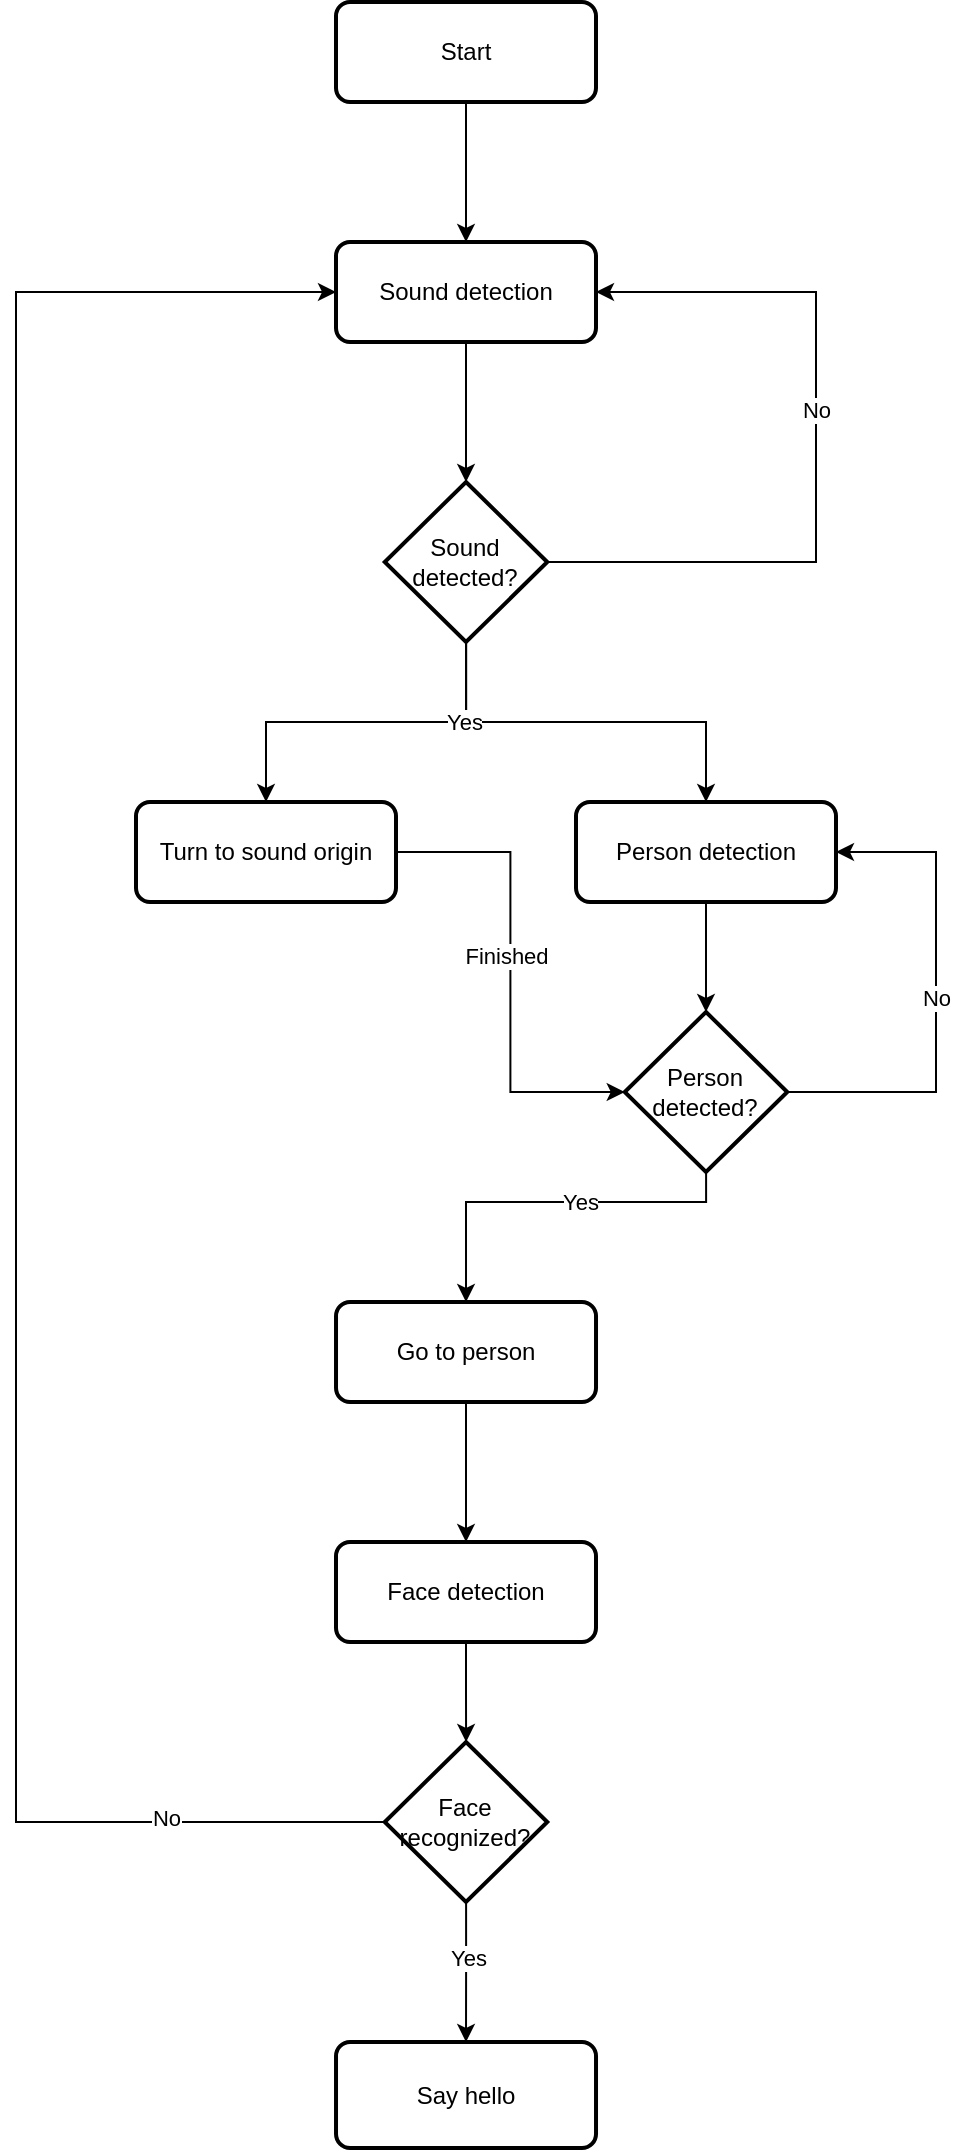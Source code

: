 <mxfile version="21.3.8" type="browser">
  <diagram name="Page-1" id="Q3MyKk3UWls5-gNEdi5s">
    <mxGraphModel dx="1114" dy="594" grid="1" gridSize="10" guides="1" tooltips="1" connect="1" arrows="1" fold="1" page="1" pageScale="1" pageWidth="827" pageHeight="1169" math="0" shadow="0">
      <root>
        <mxCell id="0" />
        <mxCell id="1" parent="0" />
        <mxCell id="XPkbCpDwy4jGDTy-l4ku-47" style="edgeStyle=orthogonalEdgeStyle;rounded=0;orthogonalLoop=1;jettySize=auto;html=1;entryX=0.5;entryY=0;entryDx=0;entryDy=0;" parent="1" source="XPkbCpDwy4jGDTy-l4ku-27" target="XPkbCpDwy4jGDTy-l4ku-40" edge="1">
          <mxGeometry relative="1" as="geometry">
            <Array as="points">
              <mxPoint x="425" y="400" />
              <mxPoint x="545" y="400" />
            </Array>
          </mxGeometry>
        </mxCell>
        <mxCell id="XPkbCpDwy4jGDTy-l4ku-15" style="edgeStyle=orthogonalEdgeStyle;rounded=0;orthogonalLoop=1;jettySize=auto;html=1;entryX=0.5;entryY=0;entryDx=0;entryDy=0;" parent="1" source="XPkbCpDwy4jGDTy-l4ku-1" target="XPkbCpDwy4jGDTy-l4ku-14" edge="1">
          <mxGeometry relative="1" as="geometry" />
        </mxCell>
        <mxCell id="XPkbCpDwy4jGDTy-l4ku-1" value="Start" style="rounded=1;whiteSpace=wrap;html=1;absoluteArcSize=1;arcSize=14;strokeWidth=2;" parent="1" vertex="1">
          <mxGeometry x="360" y="40" width="130" height="50" as="geometry" />
        </mxCell>
        <mxCell id="XPkbCpDwy4jGDTy-l4ku-29" style="edgeStyle=orthogonalEdgeStyle;rounded=0;orthogonalLoop=1;jettySize=auto;html=1;entryX=0.5;entryY=0;entryDx=0;entryDy=0;entryPerimeter=0;" parent="1" source="XPkbCpDwy4jGDTy-l4ku-14" target="XPkbCpDwy4jGDTy-l4ku-27" edge="1">
          <mxGeometry relative="1" as="geometry">
            <Array as="points">
              <mxPoint x="425" y="250" />
              <mxPoint x="425" y="250" />
            </Array>
          </mxGeometry>
        </mxCell>
        <mxCell id="XPkbCpDwy4jGDTy-l4ku-14" value="Sound detection" style="rounded=1;whiteSpace=wrap;html=1;absoluteArcSize=1;arcSize=14;strokeWidth=2;" parent="1" vertex="1">
          <mxGeometry x="360" y="160" width="130" height="50" as="geometry" />
        </mxCell>
        <mxCell id="XPkbCpDwy4jGDTy-l4ku-46" style="edgeStyle=orthogonalEdgeStyle;rounded=0;orthogonalLoop=1;jettySize=auto;html=1;entryX=0;entryY=0.5;entryDx=0;entryDy=0;entryPerimeter=0;" parent="1" source="XPkbCpDwy4jGDTy-l4ku-19" target="XPkbCpDwy4jGDTy-l4ku-44" edge="1">
          <mxGeometry relative="1" as="geometry" />
        </mxCell>
        <mxCell id="XPkbCpDwy4jGDTy-l4ku-52" value="Finished" style="edgeLabel;html=1;align=center;verticalAlign=middle;resizable=0;points=[];" parent="XPkbCpDwy4jGDTy-l4ku-46" vertex="1" connectable="0">
          <mxGeometry x="-0.071" y="-2" relative="1" as="geometry">
            <mxPoint as="offset" />
          </mxGeometry>
        </mxCell>
        <mxCell id="XPkbCpDwy4jGDTy-l4ku-19" value="Turn to sound origin" style="rounded=1;whiteSpace=wrap;html=1;absoluteArcSize=1;arcSize=14;strokeWidth=2;" parent="1" vertex="1">
          <mxGeometry x="260" y="440" width="130" height="50" as="geometry" />
        </mxCell>
        <mxCell id="XPkbCpDwy4jGDTy-l4ku-59" style="edgeStyle=orthogonalEdgeStyle;rounded=0;orthogonalLoop=1;jettySize=auto;html=1;entryX=0.5;entryY=0;entryDx=0;entryDy=0;" parent="1" source="XPkbCpDwy4jGDTy-l4ku-23" target="XPkbCpDwy4jGDTy-l4ku-58" edge="1">
          <mxGeometry relative="1" as="geometry" />
        </mxCell>
        <mxCell id="XPkbCpDwy4jGDTy-l4ku-23" value="Go to person" style="rounded=1;whiteSpace=wrap;html=1;absoluteArcSize=1;arcSize=14;strokeWidth=2;" parent="1" vertex="1">
          <mxGeometry x="360.01" y="690" width="130" height="50" as="geometry" />
        </mxCell>
        <mxCell id="XPkbCpDwy4jGDTy-l4ku-25" value="Say hello" style="rounded=1;whiteSpace=wrap;html=1;absoluteArcSize=1;arcSize=14;strokeWidth=2;" parent="1" vertex="1">
          <mxGeometry x="360.01" y="1060" width="130" height="53" as="geometry" />
        </mxCell>
        <mxCell id="XPkbCpDwy4jGDTy-l4ku-34" style="edgeStyle=orthogonalEdgeStyle;rounded=0;orthogonalLoop=1;jettySize=auto;html=1;entryX=1;entryY=0.5;entryDx=0;entryDy=0;" parent="1" source="XPkbCpDwy4jGDTy-l4ku-27" target="XPkbCpDwy4jGDTy-l4ku-14" edge="1">
          <mxGeometry relative="1" as="geometry">
            <Array as="points">
              <mxPoint x="600" y="320" />
              <mxPoint x="600" y="185" />
            </Array>
          </mxGeometry>
        </mxCell>
        <mxCell id="XPkbCpDwy4jGDTy-l4ku-35" value="No" style="edgeLabel;html=1;align=center;verticalAlign=middle;resizable=0;points=[];" parent="XPkbCpDwy4jGDTy-l4ku-34" vertex="1" connectable="0">
          <mxGeometry x="0.113" relative="1" as="geometry">
            <mxPoint as="offset" />
          </mxGeometry>
        </mxCell>
        <mxCell id="XPkbCpDwy4jGDTy-l4ku-38" style="edgeStyle=orthogonalEdgeStyle;rounded=0;orthogonalLoop=1;jettySize=auto;html=1;entryX=0.5;entryY=0;entryDx=0;entryDy=0;" parent="1" source="XPkbCpDwy4jGDTy-l4ku-27" target="XPkbCpDwy4jGDTy-l4ku-19" edge="1">
          <mxGeometry relative="1" as="geometry">
            <mxPoint x="425.005" y="420" as="targetPoint" />
          </mxGeometry>
        </mxCell>
        <mxCell id="XPkbCpDwy4jGDTy-l4ku-39" value="Yes" style="edgeLabel;html=1;align=center;verticalAlign=middle;resizable=0;points=[];" parent="XPkbCpDwy4jGDTy-l4ku-38" vertex="1" connectable="0">
          <mxGeometry x="-0.14" y="-1" relative="1" as="geometry">
            <mxPoint x="36" y="1" as="offset" />
          </mxGeometry>
        </mxCell>
        <mxCell id="XPkbCpDwy4jGDTy-l4ku-27" value="Sound detected?" style="strokeWidth=2;html=1;shape=mxgraph.flowchart.decision;whiteSpace=wrap;" parent="1" vertex="1">
          <mxGeometry x="384.38" y="280" width="81.25" height="80" as="geometry" />
        </mxCell>
        <mxCell id="XPkbCpDwy4jGDTy-l4ku-45" style="edgeStyle=orthogonalEdgeStyle;rounded=0;orthogonalLoop=1;jettySize=auto;html=1;entryX=0.5;entryY=0;entryDx=0;entryDy=0;entryPerimeter=0;" parent="1" source="XPkbCpDwy4jGDTy-l4ku-40" target="XPkbCpDwy4jGDTy-l4ku-44" edge="1">
          <mxGeometry relative="1" as="geometry" />
        </mxCell>
        <mxCell id="XPkbCpDwy4jGDTy-l4ku-40" value="Person detection" style="rounded=1;whiteSpace=wrap;html=1;absoluteArcSize=1;arcSize=14;strokeWidth=2;" parent="1" vertex="1">
          <mxGeometry x="480" y="440" width="130" height="50" as="geometry" />
        </mxCell>
        <mxCell id="XPkbCpDwy4jGDTy-l4ku-48" style="edgeStyle=orthogonalEdgeStyle;rounded=0;orthogonalLoop=1;jettySize=auto;html=1;entryX=0.5;entryY=0;entryDx=0;entryDy=0;" parent="1" source="XPkbCpDwy4jGDTy-l4ku-44" target="XPkbCpDwy4jGDTy-l4ku-23" edge="1">
          <mxGeometry relative="1" as="geometry">
            <Array as="points">
              <mxPoint x="545" y="640" />
              <mxPoint x="425" y="640" />
            </Array>
          </mxGeometry>
        </mxCell>
        <mxCell id="XPkbCpDwy4jGDTy-l4ku-51" value="Yes" style="edgeLabel;html=1;align=center;verticalAlign=middle;resizable=0;points=[];" parent="XPkbCpDwy4jGDTy-l4ku-48" vertex="1" connectable="0">
          <mxGeometry x="-0.151" relative="1" as="geometry">
            <mxPoint as="offset" />
          </mxGeometry>
        </mxCell>
        <mxCell id="XPkbCpDwy4jGDTy-l4ku-49" style="edgeStyle=orthogonalEdgeStyle;rounded=0;orthogonalLoop=1;jettySize=auto;html=1;entryX=1;entryY=0.5;entryDx=0;entryDy=0;" parent="1" source="XPkbCpDwy4jGDTy-l4ku-44" target="XPkbCpDwy4jGDTy-l4ku-40" edge="1">
          <mxGeometry relative="1" as="geometry">
            <Array as="points">
              <mxPoint x="660" y="585" />
              <mxPoint x="660" y="465" />
            </Array>
          </mxGeometry>
        </mxCell>
        <mxCell id="XPkbCpDwy4jGDTy-l4ku-50" value="No" style="edgeLabel;html=1;align=center;verticalAlign=middle;resizable=0;points=[];" parent="XPkbCpDwy4jGDTy-l4ku-49" vertex="1" connectable="0">
          <mxGeometry x="-0.001" relative="1" as="geometry">
            <mxPoint as="offset" />
          </mxGeometry>
        </mxCell>
        <mxCell id="XPkbCpDwy4jGDTy-l4ku-44" value="Person detected?" style="strokeWidth=2;html=1;shape=mxgraph.flowchart.decision;whiteSpace=wrap;" parent="1" vertex="1">
          <mxGeometry x="504.37" y="545" width="81.25" height="80" as="geometry" />
        </mxCell>
        <mxCell id="XPkbCpDwy4jGDTy-l4ku-62" style="edgeStyle=orthogonalEdgeStyle;rounded=0;orthogonalLoop=1;jettySize=auto;html=1;" parent="1" source="XPkbCpDwy4jGDTy-l4ku-57" target="XPkbCpDwy4jGDTy-l4ku-25" edge="1">
          <mxGeometry relative="1" as="geometry" />
        </mxCell>
        <mxCell id="XPkbCpDwy4jGDTy-l4ku-64" value="Yes" style="edgeLabel;html=1;align=center;verticalAlign=middle;resizable=0;points=[];" parent="XPkbCpDwy4jGDTy-l4ku-62" vertex="1" connectable="0">
          <mxGeometry x="-0.201" y="1" relative="1" as="geometry">
            <mxPoint as="offset" />
          </mxGeometry>
        </mxCell>
        <mxCell id="XPkbCpDwy4jGDTy-l4ku-63" style="edgeStyle=orthogonalEdgeStyle;rounded=0;orthogonalLoop=1;jettySize=auto;html=1;entryX=0;entryY=0.5;entryDx=0;entryDy=0;" parent="1" source="XPkbCpDwy4jGDTy-l4ku-57" target="XPkbCpDwy4jGDTy-l4ku-14" edge="1">
          <mxGeometry relative="1" as="geometry">
            <Array as="points">
              <mxPoint x="200" y="950" />
              <mxPoint x="200" y="185" />
            </Array>
          </mxGeometry>
        </mxCell>
        <mxCell id="XPkbCpDwy4jGDTy-l4ku-65" value="No" style="edgeLabel;html=1;align=center;verticalAlign=middle;resizable=0;points=[];" parent="XPkbCpDwy4jGDTy-l4ku-63" vertex="1" connectable="0">
          <mxGeometry x="-0.803" y="-2" relative="1" as="geometry">
            <mxPoint as="offset" />
          </mxGeometry>
        </mxCell>
        <mxCell id="XPkbCpDwy4jGDTy-l4ku-57" value="Face recognized?" style="strokeWidth=2;html=1;shape=mxgraph.flowchart.decision;whiteSpace=wrap;" parent="1" vertex="1">
          <mxGeometry x="384.38" y="910" width="81.25" height="80" as="geometry" />
        </mxCell>
        <mxCell id="XPkbCpDwy4jGDTy-l4ku-60" style="edgeStyle=orthogonalEdgeStyle;rounded=0;orthogonalLoop=1;jettySize=auto;html=1;" parent="1" source="XPkbCpDwy4jGDTy-l4ku-58" target="XPkbCpDwy4jGDTy-l4ku-57" edge="1">
          <mxGeometry relative="1" as="geometry" />
        </mxCell>
        <mxCell id="XPkbCpDwy4jGDTy-l4ku-58" value="Face detection" style="rounded=1;whiteSpace=wrap;html=1;absoluteArcSize=1;arcSize=14;strokeWidth=2;" parent="1" vertex="1">
          <mxGeometry x="360" y="810" width="130" height="50" as="geometry" />
        </mxCell>
      </root>
    </mxGraphModel>
  </diagram>
</mxfile>
